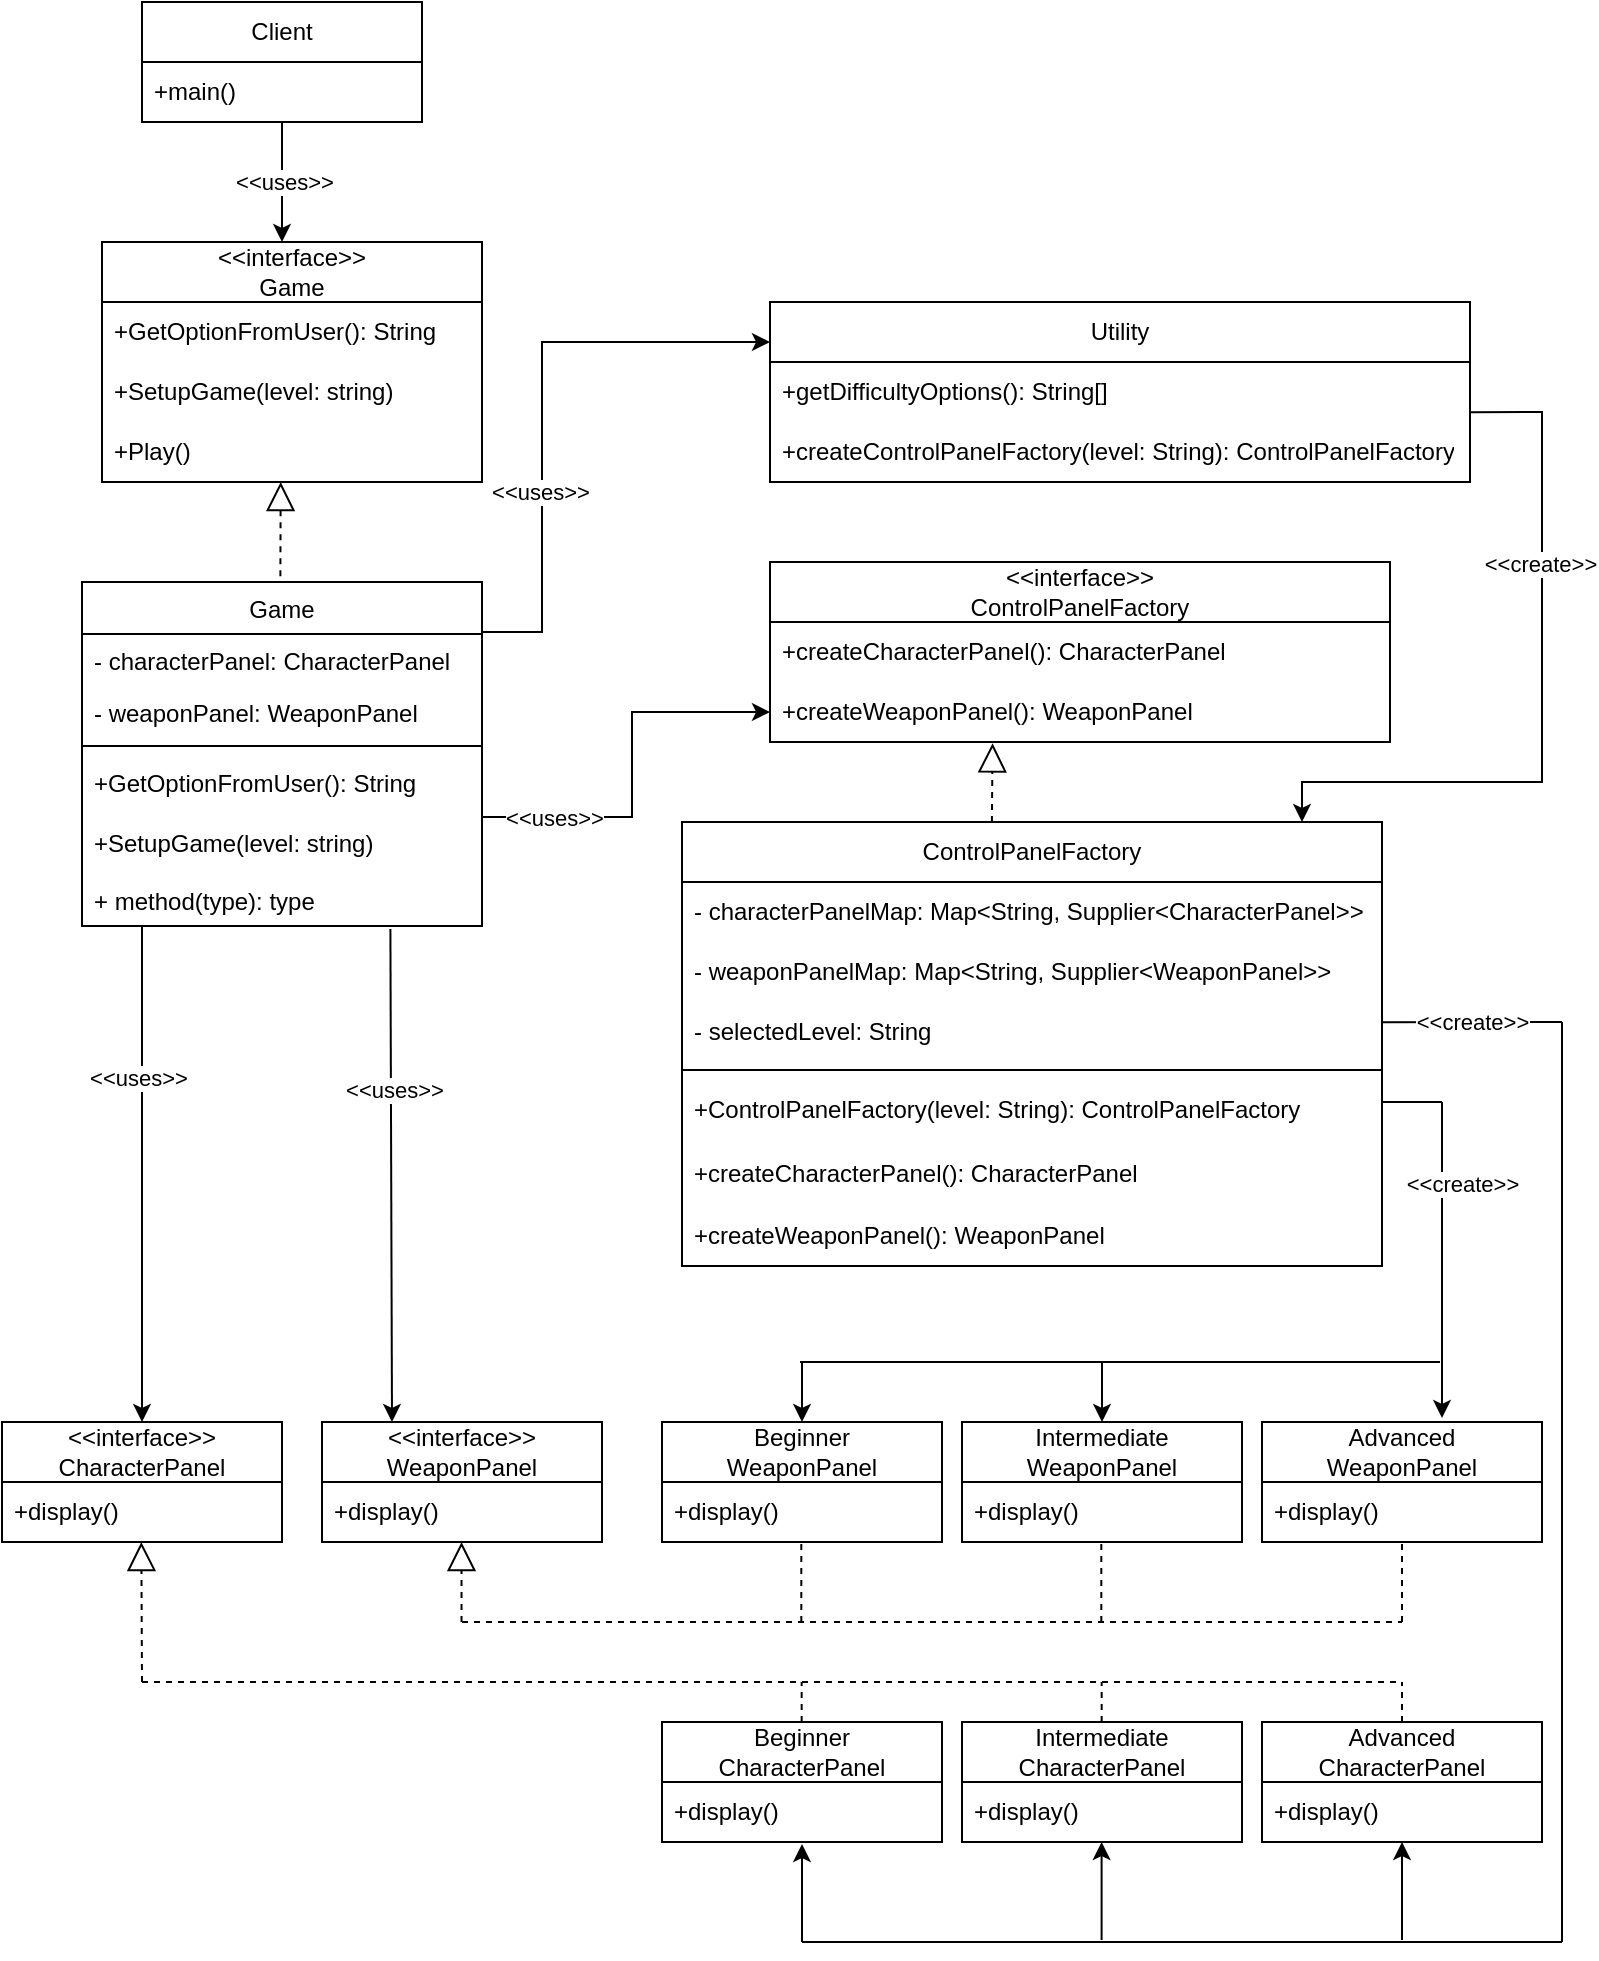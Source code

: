 <mxfile version="26.0.11">
  <diagram id="C5RBs43oDa-KdzZeNtuy" name="Page-1">
    <mxGraphModel dx="761" dy="757" grid="1" gridSize="10" guides="1" tooltips="1" connect="1" arrows="1" fold="1" page="1" pageScale="1" pageWidth="827" pageHeight="1169" math="0" shadow="0">
      <root>
        <mxCell id="WIyWlLk6GJQsqaUBKTNV-0" />
        <mxCell id="WIyWlLk6GJQsqaUBKTNV-1" parent="WIyWlLk6GJQsqaUBKTNV-0" />
        <mxCell id="McngEcx9FWwqstUlVT2f-10" style="edgeStyle=orthogonalEdgeStyle;rounded=0;orthogonalLoop=1;jettySize=auto;html=1;exitX=0.5;exitY=1;exitDx=0;exitDy=0;exitPerimeter=0;" edge="1" parent="WIyWlLk6GJQsqaUBKTNV-1">
          <mxGeometry relative="1" as="geometry">
            <mxPoint x="170" y="180" as="targetPoint" />
            <mxPoint x="170" y="120" as="sourcePoint" />
          </mxGeometry>
        </mxCell>
        <mxCell id="McngEcx9FWwqstUlVT2f-11" value="&amp;lt;&amp;lt;uses&amp;gt;&amp;gt;" style="edgeLabel;html=1;align=center;verticalAlign=middle;resizable=0;points=[];" vertex="1" connectable="0" parent="McngEcx9FWwqstUlVT2f-10">
          <mxGeometry x="0.004" y="1" relative="1" as="geometry">
            <mxPoint as="offset" />
          </mxGeometry>
        </mxCell>
        <mxCell id="McngEcx9FWwqstUlVT2f-4" value="&amp;lt;&amp;lt;interface&amp;gt;&amp;gt;&lt;div&gt;Game&lt;/div&gt;" style="swimlane;fontStyle=0;childLayout=stackLayout;horizontal=1;startSize=30;horizontalStack=0;resizeParent=1;resizeParentMax=0;resizeLast=0;collapsible=1;marginBottom=0;whiteSpace=wrap;html=1;" vertex="1" parent="WIyWlLk6GJQsqaUBKTNV-1">
          <mxGeometry x="80" y="180" width="190" height="120" as="geometry" />
        </mxCell>
        <mxCell id="McngEcx9FWwqstUlVT2f-6" value="+GetOptionFromUser(): String" style="text;strokeColor=none;fillColor=none;align=left;verticalAlign=middle;spacingLeft=4;spacingRight=4;overflow=hidden;points=[[0,0.5],[1,0.5]];portConstraint=eastwest;rotatable=0;whiteSpace=wrap;html=1;" vertex="1" parent="McngEcx9FWwqstUlVT2f-4">
          <mxGeometry y="30" width="190" height="30" as="geometry" />
        </mxCell>
        <mxCell id="McngEcx9FWwqstUlVT2f-5" value="+SetupGame(level: string)" style="text;strokeColor=none;fillColor=none;align=left;verticalAlign=middle;spacingLeft=4;spacingRight=4;overflow=hidden;points=[[0,0.5],[1,0.5]];portConstraint=eastwest;rotatable=0;whiteSpace=wrap;html=1;" vertex="1" parent="McngEcx9FWwqstUlVT2f-4">
          <mxGeometry y="60" width="190" height="30" as="geometry" />
        </mxCell>
        <mxCell id="McngEcx9FWwqstUlVT2f-7" value="+Play()" style="text;strokeColor=none;fillColor=none;align=left;verticalAlign=middle;spacingLeft=4;spacingRight=4;overflow=hidden;points=[[0,0.5],[1,0.5]];portConstraint=eastwest;rotatable=0;whiteSpace=wrap;html=1;" vertex="1" parent="McngEcx9FWwqstUlVT2f-4">
          <mxGeometry y="90" width="190" height="30" as="geometry" />
        </mxCell>
        <mxCell id="McngEcx9FWwqstUlVT2f-18" value="ControlPanelFactory" style="swimlane;fontStyle=0;childLayout=stackLayout;horizontal=1;startSize=30;horizontalStack=0;resizeParent=1;resizeParentMax=0;resizeLast=0;collapsible=1;marginBottom=0;whiteSpace=wrap;html=1;" vertex="1" parent="WIyWlLk6GJQsqaUBKTNV-1">
          <mxGeometry x="370" y="470" width="350" height="222" as="geometry" />
        </mxCell>
        <mxCell id="McngEcx9FWwqstUlVT2f-132" value="" style="endArrow=block;dashed=1;endFill=0;endSize=12;html=1;rounded=0;entryX=0.359;entryY=1.022;entryDx=0;entryDy=0;entryPerimeter=0;" edge="1" parent="McngEcx9FWwqstUlVT2f-18" target="McngEcx9FWwqstUlVT2f-124">
          <mxGeometry width="160" relative="1" as="geometry">
            <mxPoint x="154.95" as="sourcePoint" />
            <mxPoint x="205.05" y="13.33" as="targetPoint" />
          </mxGeometry>
        </mxCell>
        <mxCell id="McngEcx9FWwqstUlVT2f-162" value="- characterPanelMap: Map&amp;lt;String, Supplier&amp;lt;CharacterPanel&amp;gt;&amp;gt;" style="text;strokeColor=none;fillColor=none;align=left;verticalAlign=middle;spacingLeft=4;spacingRight=4;overflow=hidden;points=[[0,0.5],[1,0.5]];portConstraint=eastwest;rotatable=0;whiteSpace=wrap;html=1;" vertex="1" parent="McngEcx9FWwqstUlVT2f-18">
          <mxGeometry y="30" width="350" height="30" as="geometry" />
        </mxCell>
        <mxCell id="McngEcx9FWwqstUlVT2f-164" value="- weaponPanelMap: Map&amp;lt;String, Supplier&amp;lt;WeaponPanel&amp;gt;&amp;gt;" style="text;strokeColor=none;fillColor=none;align=left;verticalAlign=middle;spacingLeft=4;spacingRight=4;overflow=hidden;points=[[0,0.5],[1,0.5]];portConstraint=eastwest;rotatable=0;whiteSpace=wrap;html=1;" vertex="1" parent="McngEcx9FWwqstUlVT2f-18">
          <mxGeometry y="60" width="350" height="30" as="geometry" />
        </mxCell>
        <mxCell id="McngEcx9FWwqstUlVT2f-163" value="- selectedLevel: String" style="text;strokeColor=none;fillColor=none;align=left;verticalAlign=middle;spacingLeft=4;spacingRight=4;overflow=hidden;points=[[0,0.5],[1,0.5]];portConstraint=eastwest;rotatable=0;whiteSpace=wrap;html=1;" vertex="1" parent="McngEcx9FWwqstUlVT2f-18">
          <mxGeometry y="90" width="350" height="30" as="geometry" />
        </mxCell>
        <mxCell id="McngEcx9FWwqstUlVT2f-161" value="" style="line;strokeWidth=1;fillColor=none;align=left;verticalAlign=middle;spacingTop=-1;spacingLeft=3;spacingRight=3;rotatable=0;labelPosition=right;points=[];portConstraint=eastwest;strokeColor=inherit;" vertex="1" parent="McngEcx9FWwqstUlVT2f-18">
          <mxGeometry y="120" width="350" height="8" as="geometry" />
        </mxCell>
        <mxCell id="McngEcx9FWwqstUlVT2f-165" value="&lt;font style=&quot;font-size: 12px;&quot;&gt;+ControlPanelFactory(level: String): ControlPanelFactory&lt;/font&gt;" style="text;strokeColor=none;fillColor=none;align=left;verticalAlign=middle;spacingLeft=4;spacingRight=4;overflow=hidden;points=[[0,0.5],[1,0.5]];portConstraint=eastwest;rotatable=0;whiteSpace=wrap;html=1;" vertex="1" parent="McngEcx9FWwqstUlVT2f-18">
          <mxGeometry y="128" width="350" height="32" as="geometry" />
        </mxCell>
        <mxCell id="McngEcx9FWwqstUlVT2f-19" value="&lt;font style=&quot;font-size: 12px;&quot;&gt;+createCharacterPanel(): CharacterPanel&lt;/font&gt;" style="text;strokeColor=none;fillColor=none;align=left;verticalAlign=middle;spacingLeft=4;spacingRight=4;overflow=hidden;points=[[0,0.5],[1,0.5]];portConstraint=eastwest;rotatable=0;whiteSpace=wrap;html=1;" vertex="1" parent="McngEcx9FWwqstUlVT2f-18">
          <mxGeometry y="160" width="350" height="32" as="geometry" />
        </mxCell>
        <mxCell id="McngEcx9FWwqstUlVT2f-21" value="&lt;font style=&quot;font-size: 12px;&quot;&gt;+createWeaponPanel(): WeaponPanel&lt;/font&gt;" style="text;strokeColor=none;fillColor=none;align=left;verticalAlign=middle;spacingLeft=4;spacingRight=4;overflow=hidden;points=[[0,0.5],[1,0.5]];portConstraint=eastwest;rotatable=0;whiteSpace=wrap;html=1;" vertex="1" parent="McngEcx9FWwqstUlVT2f-18">
          <mxGeometry y="192" width="350" height="30" as="geometry" />
        </mxCell>
        <mxCell id="McngEcx9FWwqstUlVT2f-22" value="Utility" style="swimlane;fontStyle=0;childLayout=stackLayout;horizontal=1;startSize=30;horizontalStack=0;resizeParent=1;resizeParentMax=0;resizeLast=0;collapsible=1;marginBottom=0;whiteSpace=wrap;html=1;" vertex="1" parent="WIyWlLk6GJQsqaUBKTNV-1">
          <mxGeometry x="414" y="210" width="350" height="90" as="geometry" />
        </mxCell>
        <mxCell id="McngEcx9FWwqstUlVT2f-24" value="+getDifficultyOptions(): String[]" style="text;strokeColor=none;fillColor=none;align=left;verticalAlign=middle;spacingLeft=4;spacingRight=4;overflow=hidden;points=[[0,0.5],[1,0.5]];portConstraint=eastwest;rotatable=0;whiteSpace=wrap;html=1;" vertex="1" parent="McngEcx9FWwqstUlVT2f-22">
          <mxGeometry y="30" width="350" height="30" as="geometry" />
        </mxCell>
        <mxCell id="McngEcx9FWwqstUlVT2f-23" value="+createControlPanelFactory(level: String): ControlPanelFactory" style="text;strokeColor=none;fillColor=none;align=left;verticalAlign=middle;spacingLeft=4;spacingRight=4;overflow=hidden;points=[[0,0.5],[1,0.5]];portConstraint=eastwest;rotatable=0;whiteSpace=wrap;html=1;" vertex="1" parent="McngEcx9FWwqstUlVT2f-22">
          <mxGeometry y="60" width="350" height="30" as="geometry" />
        </mxCell>
        <mxCell id="McngEcx9FWwqstUlVT2f-35" value="&lt;div&gt;&amp;lt;&amp;lt;interface&amp;gt;&amp;gt;&lt;/div&gt;WeaponPanel" style="swimlane;fontStyle=0;childLayout=stackLayout;horizontal=1;startSize=30;horizontalStack=0;resizeParent=1;resizeParentMax=0;resizeLast=0;collapsible=1;marginBottom=0;whiteSpace=wrap;html=1;" vertex="1" parent="WIyWlLk6GJQsqaUBKTNV-1">
          <mxGeometry x="190" y="770" width="140" height="60" as="geometry" />
        </mxCell>
        <mxCell id="McngEcx9FWwqstUlVT2f-36" value="+display()" style="text;strokeColor=none;fillColor=none;align=left;verticalAlign=middle;spacingLeft=4;spacingRight=4;overflow=hidden;points=[[0,0.5],[1,0.5]];portConstraint=eastwest;rotatable=0;whiteSpace=wrap;html=1;" vertex="1" parent="McngEcx9FWwqstUlVT2f-35">
          <mxGeometry y="30" width="140" height="30" as="geometry" />
        </mxCell>
        <mxCell id="McngEcx9FWwqstUlVT2f-51" value="&lt;div&gt;Beginner&lt;/div&gt;&lt;div&gt;CharacterPanel&lt;/div&gt;" style="swimlane;fontStyle=0;childLayout=stackLayout;horizontal=1;startSize=30;horizontalStack=0;resizeParent=1;resizeParentMax=0;resizeLast=0;collapsible=1;marginBottom=0;whiteSpace=wrap;html=1;" vertex="1" parent="WIyWlLk6GJQsqaUBKTNV-1">
          <mxGeometry x="360" y="920" width="140" height="60" as="geometry" />
        </mxCell>
        <mxCell id="McngEcx9FWwqstUlVT2f-52" value="+display()" style="text;strokeColor=none;fillColor=none;align=left;verticalAlign=middle;spacingLeft=4;spacingRight=4;overflow=hidden;points=[[0,0.5],[1,0.5]];portConstraint=eastwest;rotatable=0;whiteSpace=wrap;html=1;" vertex="1" parent="McngEcx9FWwqstUlVT2f-51">
          <mxGeometry y="30" width="140" height="30" as="geometry" />
        </mxCell>
        <mxCell id="McngEcx9FWwqstUlVT2f-53" value="&lt;div&gt;Intermediate&lt;/div&gt;&lt;div&gt;CharacterPanel&lt;/div&gt;" style="swimlane;fontStyle=0;childLayout=stackLayout;horizontal=1;startSize=30;horizontalStack=0;resizeParent=1;resizeParentMax=0;resizeLast=0;collapsible=1;marginBottom=0;whiteSpace=wrap;html=1;" vertex="1" parent="WIyWlLk6GJQsqaUBKTNV-1">
          <mxGeometry x="510" y="920" width="140" height="60" as="geometry" />
        </mxCell>
        <mxCell id="McngEcx9FWwqstUlVT2f-54" value="+display()" style="text;strokeColor=none;fillColor=none;align=left;verticalAlign=middle;spacingLeft=4;spacingRight=4;overflow=hidden;points=[[0,0.5],[1,0.5]];portConstraint=eastwest;rotatable=0;whiteSpace=wrap;html=1;" vertex="1" parent="McngEcx9FWwqstUlVT2f-53">
          <mxGeometry y="30" width="140" height="30" as="geometry" />
        </mxCell>
        <mxCell id="McngEcx9FWwqstUlVT2f-56" value="&lt;div&gt;Advanced&lt;/div&gt;&lt;div&gt;CharacterPanel&lt;/div&gt;" style="swimlane;fontStyle=0;childLayout=stackLayout;horizontal=1;startSize=30;horizontalStack=0;resizeParent=1;resizeParentMax=0;resizeLast=0;collapsible=1;marginBottom=0;whiteSpace=wrap;html=1;" vertex="1" parent="WIyWlLk6GJQsqaUBKTNV-1">
          <mxGeometry x="660" y="920" width="140" height="60" as="geometry" />
        </mxCell>
        <mxCell id="McngEcx9FWwqstUlVT2f-57" value="+display()" style="text;strokeColor=none;fillColor=none;align=left;verticalAlign=middle;spacingLeft=4;spacingRight=4;overflow=hidden;points=[[0,0.5],[1,0.5]];portConstraint=eastwest;rotatable=0;whiteSpace=wrap;html=1;" vertex="1" parent="McngEcx9FWwqstUlVT2f-56">
          <mxGeometry y="30" width="140" height="30" as="geometry" />
        </mxCell>
        <mxCell id="McngEcx9FWwqstUlVT2f-58" value="&lt;div&gt;Beginner&lt;/div&gt;&lt;div&gt;WeaponPanel&lt;/div&gt;" style="swimlane;fontStyle=0;childLayout=stackLayout;horizontal=1;startSize=30;horizontalStack=0;resizeParent=1;resizeParentMax=0;resizeLast=0;collapsible=1;marginBottom=0;whiteSpace=wrap;html=1;" vertex="1" parent="WIyWlLk6GJQsqaUBKTNV-1">
          <mxGeometry x="360" y="770" width="140" height="60" as="geometry" />
        </mxCell>
        <mxCell id="McngEcx9FWwqstUlVT2f-59" value="+display()" style="text;strokeColor=none;fillColor=none;align=left;verticalAlign=middle;spacingLeft=4;spacingRight=4;overflow=hidden;points=[[0,0.5],[1,0.5]];portConstraint=eastwest;rotatable=0;whiteSpace=wrap;html=1;" vertex="1" parent="McngEcx9FWwqstUlVT2f-58">
          <mxGeometry y="30" width="140" height="30" as="geometry" />
        </mxCell>
        <mxCell id="McngEcx9FWwqstUlVT2f-60" value="&lt;div&gt;Intermediate&lt;/div&gt;&lt;div&gt;WeaponPanel&lt;/div&gt;" style="swimlane;fontStyle=0;childLayout=stackLayout;horizontal=1;startSize=30;horizontalStack=0;resizeParent=1;resizeParentMax=0;resizeLast=0;collapsible=1;marginBottom=0;whiteSpace=wrap;html=1;" vertex="1" parent="WIyWlLk6GJQsqaUBKTNV-1">
          <mxGeometry x="510" y="770" width="140" height="60" as="geometry" />
        </mxCell>
        <mxCell id="McngEcx9FWwqstUlVT2f-61" value="+display()" style="text;strokeColor=none;fillColor=none;align=left;verticalAlign=middle;spacingLeft=4;spacingRight=4;overflow=hidden;points=[[0,0.5],[1,0.5]];portConstraint=eastwest;rotatable=0;whiteSpace=wrap;html=1;" vertex="1" parent="McngEcx9FWwqstUlVT2f-60">
          <mxGeometry y="30" width="140" height="30" as="geometry" />
        </mxCell>
        <mxCell id="McngEcx9FWwqstUlVT2f-62" value="&lt;div&gt;Advanced&lt;/div&gt;&lt;div&gt;WeaponPanel&lt;/div&gt;" style="swimlane;fontStyle=0;childLayout=stackLayout;horizontal=1;startSize=30;horizontalStack=0;resizeParent=1;resizeParentMax=0;resizeLast=0;collapsible=1;marginBottom=0;whiteSpace=wrap;html=1;" vertex="1" parent="WIyWlLk6GJQsqaUBKTNV-1">
          <mxGeometry x="660" y="770" width="140" height="60" as="geometry" />
        </mxCell>
        <mxCell id="McngEcx9FWwqstUlVT2f-63" value="+display()" style="text;strokeColor=none;fillColor=none;align=left;verticalAlign=middle;spacingLeft=4;spacingRight=4;overflow=hidden;points=[[0,0.5],[1,0.5]];portConstraint=eastwest;rotatable=0;whiteSpace=wrap;html=1;" vertex="1" parent="McngEcx9FWwqstUlVT2f-62">
          <mxGeometry y="30" width="140" height="30" as="geometry" />
        </mxCell>
        <mxCell id="McngEcx9FWwqstUlVT2f-31" value="&lt;div&gt;&amp;lt;&amp;lt;interface&amp;gt;&amp;gt;&lt;/div&gt;CharacterPanel" style="swimlane;fontStyle=0;childLayout=stackLayout;horizontal=1;startSize=30;horizontalStack=0;resizeParent=1;resizeParentMax=0;resizeLast=0;collapsible=1;marginBottom=0;whiteSpace=wrap;html=1;" vertex="1" parent="WIyWlLk6GJQsqaUBKTNV-1">
          <mxGeometry x="30" y="770" width="140" height="60" as="geometry" />
        </mxCell>
        <mxCell id="McngEcx9FWwqstUlVT2f-32" value="+display()" style="text;strokeColor=none;fillColor=none;align=left;verticalAlign=middle;spacingLeft=4;spacingRight=4;overflow=hidden;points=[[0,0.5],[1,0.5]];portConstraint=eastwest;rotatable=0;whiteSpace=wrap;html=1;" vertex="1" parent="McngEcx9FWwqstUlVT2f-31">
          <mxGeometry y="30" width="140" height="30" as="geometry" />
        </mxCell>
        <mxCell id="McngEcx9FWwqstUlVT2f-93" value="" style="endArrow=block;dashed=1;endFill=0;endSize=12;html=1;rounded=0;" edge="1" parent="WIyWlLk6GJQsqaUBKTNV-1">
          <mxGeometry width="160" relative="1" as="geometry">
            <mxPoint x="259.76" y="870" as="sourcePoint" />
            <mxPoint x="259.76" y="830" as="targetPoint" />
          </mxGeometry>
        </mxCell>
        <mxCell id="McngEcx9FWwqstUlVT2f-94" value="" style="endArrow=none;dashed=1;html=1;rounded=0;" edge="1" parent="WIyWlLk6GJQsqaUBKTNV-1">
          <mxGeometry width="50" height="50" relative="1" as="geometry">
            <mxPoint x="260" y="870" as="sourcePoint" />
            <mxPoint x="730" y="870" as="targetPoint" />
          </mxGeometry>
        </mxCell>
        <mxCell id="McngEcx9FWwqstUlVT2f-95" value="" style="endArrow=none;dashed=1;html=1;rounded=0;" edge="1" parent="WIyWlLk6GJQsqaUBKTNV-1">
          <mxGeometry width="50" height="50" relative="1" as="geometry">
            <mxPoint x="730" y="870" as="sourcePoint" />
            <mxPoint x="730" y="830" as="targetPoint" />
          </mxGeometry>
        </mxCell>
        <mxCell id="McngEcx9FWwqstUlVT2f-96" value="" style="endArrow=none;dashed=1;html=1;rounded=0;" edge="1" parent="WIyWlLk6GJQsqaUBKTNV-1">
          <mxGeometry width="50" height="50" relative="1" as="geometry">
            <mxPoint x="579.66" y="870" as="sourcePoint" />
            <mxPoint x="579.66" y="830" as="targetPoint" />
          </mxGeometry>
        </mxCell>
        <mxCell id="McngEcx9FWwqstUlVT2f-97" value="" style="endArrow=none;dashed=1;html=1;rounded=0;" edge="1" parent="WIyWlLk6GJQsqaUBKTNV-1">
          <mxGeometry width="50" height="50" relative="1" as="geometry">
            <mxPoint x="429.66" y="870" as="sourcePoint" />
            <mxPoint x="429.66" y="830" as="targetPoint" />
          </mxGeometry>
        </mxCell>
        <mxCell id="McngEcx9FWwqstUlVT2f-98" value="" style="endArrow=block;dashed=1;endFill=0;endSize=12;html=1;rounded=0;" edge="1" parent="WIyWlLk6GJQsqaUBKTNV-1">
          <mxGeometry width="160" relative="1" as="geometry">
            <mxPoint x="100" y="900" as="sourcePoint" />
            <mxPoint x="99.66" y="830" as="targetPoint" />
          </mxGeometry>
        </mxCell>
        <mxCell id="McngEcx9FWwqstUlVT2f-99" value="" style="endArrow=none;dashed=1;html=1;rounded=0;" edge="1" parent="WIyWlLk6GJQsqaUBKTNV-1">
          <mxGeometry width="50" height="50" relative="1" as="geometry">
            <mxPoint x="100" y="900" as="sourcePoint" />
            <mxPoint x="730" y="900" as="targetPoint" />
          </mxGeometry>
        </mxCell>
        <mxCell id="McngEcx9FWwqstUlVT2f-100" value="" style="endArrow=none;dashed=1;html=1;rounded=0;exitX=0.5;exitY=0;exitDx=0;exitDy=0;" edge="1" parent="WIyWlLk6GJQsqaUBKTNV-1" source="McngEcx9FWwqstUlVT2f-56">
          <mxGeometry width="50" height="50" relative="1" as="geometry">
            <mxPoint x="680" y="950" as="sourcePoint" />
            <mxPoint x="730" y="900" as="targetPoint" />
          </mxGeometry>
        </mxCell>
        <mxCell id="McngEcx9FWwqstUlVT2f-101" value="" style="endArrow=none;dashed=1;html=1;rounded=0;exitX=0.5;exitY=0;exitDx=0;exitDy=0;" edge="1" parent="WIyWlLk6GJQsqaUBKTNV-1">
          <mxGeometry width="50" height="50" relative="1" as="geometry">
            <mxPoint x="579.83" y="920" as="sourcePoint" />
            <mxPoint x="579.83" y="900" as="targetPoint" />
          </mxGeometry>
        </mxCell>
        <mxCell id="McngEcx9FWwqstUlVT2f-102" value="" style="endArrow=none;dashed=1;html=1;rounded=0;exitX=0.5;exitY=0;exitDx=0;exitDy=0;" edge="1" parent="WIyWlLk6GJQsqaUBKTNV-1">
          <mxGeometry width="50" height="50" relative="1" as="geometry">
            <mxPoint x="429.83" y="920" as="sourcePoint" />
            <mxPoint x="429.83" y="900" as="targetPoint" />
          </mxGeometry>
        </mxCell>
        <mxCell id="McngEcx9FWwqstUlVT2f-107" value="" style="endArrow=block;dashed=1;endFill=0;endSize=12;html=1;rounded=0;entryX=0.422;entryY=1.061;entryDx=0;entryDy=0;entryPerimeter=0;" edge="1" parent="WIyWlLk6GJQsqaUBKTNV-1">
          <mxGeometry width="160" relative="1" as="geometry">
            <mxPoint x="169.17" y="353.17" as="sourcePoint" />
            <mxPoint x="169.35" y="300.0" as="targetPoint" />
          </mxGeometry>
        </mxCell>
        <mxCell id="McngEcx9FWwqstUlVT2f-108" value="" style="endArrow=none;html=1;rounded=0;" edge="1" parent="WIyWlLk6GJQsqaUBKTNV-1">
          <mxGeometry width="50" height="50" relative="1" as="geometry">
            <mxPoint x="810" y="1030" as="sourcePoint" />
            <mxPoint x="810" y="570" as="targetPoint" />
          </mxGeometry>
        </mxCell>
        <mxCell id="McngEcx9FWwqstUlVT2f-109" value="" style="endArrow=none;html=1;rounded=0;" edge="1" parent="WIyWlLk6GJQsqaUBKTNV-1">
          <mxGeometry width="50" height="50" relative="1" as="geometry">
            <mxPoint x="430" y="1030" as="sourcePoint" />
            <mxPoint x="810" y="1030" as="targetPoint" />
          </mxGeometry>
        </mxCell>
        <mxCell id="McngEcx9FWwqstUlVT2f-110" value="" style="endArrow=none;html=1;rounded=0;" edge="1" parent="WIyWlLk6GJQsqaUBKTNV-1">
          <mxGeometry width="50" height="50" relative="1" as="geometry">
            <mxPoint x="429" y="740" as="sourcePoint" />
            <mxPoint x="749" y="740" as="targetPoint" />
          </mxGeometry>
        </mxCell>
        <mxCell id="McngEcx9FWwqstUlVT2f-111" value="" style="endArrow=classic;html=1;rounded=0;entryX=0.5;entryY=0;entryDx=0;entryDy=0;" edge="1" parent="WIyWlLk6GJQsqaUBKTNV-1" target="McngEcx9FWwqstUlVT2f-58">
          <mxGeometry width="50" height="50" relative="1" as="geometry">
            <mxPoint x="430" y="740" as="sourcePoint" />
            <mxPoint x="480" y="670" as="targetPoint" />
          </mxGeometry>
        </mxCell>
        <mxCell id="McngEcx9FWwqstUlVT2f-112" value="" style="endArrow=classic;html=1;rounded=0;entryX=0.5;entryY=0;entryDx=0;entryDy=0;" edge="1" parent="WIyWlLk6GJQsqaUBKTNV-1" target="McngEcx9FWwqstUlVT2f-60">
          <mxGeometry width="50" height="50" relative="1" as="geometry">
            <mxPoint x="580" y="740" as="sourcePoint" />
            <mxPoint x="630" y="670" as="targetPoint" />
          </mxGeometry>
        </mxCell>
        <mxCell id="McngEcx9FWwqstUlVT2f-113" value="" style="endArrow=classic;html=1;rounded=0;" edge="1" parent="WIyWlLk6GJQsqaUBKTNV-1">
          <mxGeometry width="50" height="50" relative="1" as="geometry">
            <mxPoint x="750" y="610" as="sourcePoint" />
            <mxPoint x="750" y="768" as="targetPoint" />
          </mxGeometry>
        </mxCell>
        <mxCell id="McngEcx9FWwqstUlVT2f-115" value="&amp;lt;&amp;lt;create&amp;gt;&amp;gt;" style="edgeLabel;html=1;align=center;verticalAlign=middle;resizable=0;points=[];" vertex="1" connectable="0" parent="McngEcx9FWwqstUlVT2f-113">
          <mxGeometry x="-0.483" y="-3" relative="1" as="geometry">
            <mxPoint x="13" as="offset" />
          </mxGeometry>
        </mxCell>
        <mxCell id="McngEcx9FWwqstUlVT2f-114" value="" style="endArrow=none;html=1;rounded=0;" edge="1" parent="WIyWlLk6GJQsqaUBKTNV-1">
          <mxGeometry width="50" height="50" relative="1" as="geometry">
            <mxPoint x="720" y="610" as="sourcePoint" />
            <mxPoint x="750" y="610" as="targetPoint" />
          </mxGeometry>
        </mxCell>
        <mxCell id="McngEcx9FWwqstUlVT2f-116" value="" style="endArrow=none;html=1;rounded=0;exitX=1;exitY=0.339;exitDx=0;exitDy=0;exitPerimeter=0;" edge="1" parent="WIyWlLk6GJQsqaUBKTNV-1" source="McngEcx9FWwqstUlVT2f-163">
          <mxGeometry width="50" height="50" relative="1" as="geometry">
            <mxPoint x="760" y="620" as="sourcePoint" />
            <mxPoint x="810" y="570" as="targetPoint" />
          </mxGeometry>
        </mxCell>
        <mxCell id="McngEcx9FWwqstUlVT2f-118" value="&amp;lt;&amp;lt;create&amp;gt;&amp;gt;" style="edgeLabel;html=1;align=center;verticalAlign=middle;resizable=0;points=[];" vertex="1" connectable="0" parent="McngEcx9FWwqstUlVT2f-116">
          <mxGeometry x="-0.003" relative="1" as="geometry">
            <mxPoint as="offset" />
          </mxGeometry>
        </mxCell>
        <mxCell id="McngEcx9FWwqstUlVT2f-119" value="" style="endArrow=classic;html=1;rounded=0;" edge="1" parent="WIyWlLk6GJQsqaUBKTNV-1">
          <mxGeometry width="50" height="50" relative="1" as="geometry">
            <mxPoint x="430" y="1030" as="sourcePoint" />
            <mxPoint x="430" y="981" as="targetPoint" />
          </mxGeometry>
        </mxCell>
        <mxCell id="McngEcx9FWwqstUlVT2f-120" value="" style="endArrow=classic;html=1;rounded=0;" edge="1" parent="WIyWlLk6GJQsqaUBKTNV-1">
          <mxGeometry width="50" height="50" relative="1" as="geometry">
            <mxPoint x="579.8" y="1029" as="sourcePoint" />
            <mxPoint x="579.8" y="980" as="targetPoint" />
          </mxGeometry>
        </mxCell>
        <mxCell id="McngEcx9FWwqstUlVT2f-121" value="" style="endArrow=classic;html=1;rounded=0;" edge="1" parent="WIyWlLk6GJQsqaUBKTNV-1">
          <mxGeometry width="50" height="50" relative="1" as="geometry">
            <mxPoint x="730" y="1029" as="sourcePoint" />
            <mxPoint x="730" y="980" as="targetPoint" />
          </mxGeometry>
        </mxCell>
        <mxCell id="McngEcx9FWwqstUlVT2f-122" value="&lt;div&gt;&amp;lt;&amp;lt;interface&amp;gt;&amp;gt;&lt;/div&gt;ControlPanelFactory" style="swimlane;fontStyle=0;childLayout=stackLayout;horizontal=1;startSize=30;horizontalStack=0;resizeParent=1;resizeParentMax=0;resizeLast=0;collapsible=1;marginBottom=0;whiteSpace=wrap;html=1;" vertex="1" parent="WIyWlLk6GJQsqaUBKTNV-1">
          <mxGeometry x="414" y="340" width="310" height="90" as="geometry" />
        </mxCell>
        <mxCell id="McngEcx9FWwqstUlVT2f-123" value="+createCharacterPanel(): CharacterPanel" style="text;strokeColor=none;fillColor=none;align=left;verticalAlign=middle;spacingLeft=4;spacingRight=4;overflow=hidden;points=[[0,0.5],[1,0.5]];portConstraint=eastwest;rotatable=0;whiteSpace=wrap;html=1;" vertex="1" parent="McngEcx9FWwqstUlVT2f-122">
          <mxGeometry y="30" width="310" height="30" as="geometry" />
        </mxCell>
        <mxCell id="McngEcx9FWwqstUlVT2f-124" value="+createWeaponPanel(): WeaponPanel" style="text;strokeColor=none;fillColor=none;align=left;verticalAlign=middle;spacingLeft=4;spacingRight=4;overflow=hidden;points=[[0,0.5],[1,0.5]];portConstraint=eastwest;rotatable=0;whiteSpace=wrap;html=1;" vertex="1" parent="McngEcx9FWwqstUlVT2f-122">
          <mxGeometry y="60" width="310" height="30" as="geometry" />
        </mxCell>
        <mxCell id="McngEcx9FWwqstUlVT2f-125" value="" style="endArrow=classic;html=1;rounded=0;exitX=1;exitY=0.838;exitDx=0;exitDy=0;exitPerimeter=0;" edge="1" parent="WIyWlLk6GJQsqaUBKTNV-1" source="McngEcx9FWwqstUlVT2f-24">
          <mxGeometry width="50" height="50" relative="1" as="geometry">
            <mxPoint x="784" y="265" as="sourcePoint" />
            <mxPoint x="680" y="470" as="targetPoint" />
            <Array as="points">
              <mxPoint x="800" y="265" />
              <mxPoint x="800" y="330" />
              <mxPoint x="800" y="450" />
              <mxPoint x="680" y="450" />
            </Array>
          </mxGeometry>
        </mxCell>
        <mxCell id="McngEcx9FWwqstUlVT2f-126" value="&amp;lt;&amp;lt;create&amp;gt;&amp;gt;" style="edgeLabel;html=1;align=center;verticalAlign=middle;resizable=0;points=[];" vertex="1" connectable="0" parent="McngEcx9FWwqstUlVT2f-125">
          <mxGeometry x="-0.379" y="-1" relative="1" as="geometry">
            <mxPoint as="offset" />
          </mxGeometry>
        </mxCell>
        <mxCell id="McngEcx9FWwqstUlVT2f-127" value="" style="endArrow=classic;html=1;rounded=0;entryX=0;entryY=0.5;entryDx=0;entryDy=0;" edge="1" parent="WIyWlLk6GJQsqaUBKTNV-1">
          <mxGeometry width="50" height="50" relative="1" as="geometry">
            <mxPoint x="265" y="375" as="sourcePoint" />
            <mxPoint x="414" y="230.0" as="targetPoint" />
            <Array as="points">
              <mxPoint x="300" y="375" />
              <mxPoint x="300" y="230" />
            </Array>
          </mxGeometry>
        </mxCell>
        <mxCell id="McngEcx9FWwqstUlVT2f-128" value="&amp;lt;&amp;lt;uses&amp;gt;&amp;gt;" style="edgeLabel;html=1;align=center;verticalAlign=middle;resizable=0;points=[];" vertex="1" connectable="0" parent="McngEcx9FWwqstUlVT2f-127">
          <mxGeometry x="-0.281" y="1" relative="1" as="geometry">
            <mxPoint as="offset" />
          </mxGeometry>
        </mxCell>
        <mxCell id="McngEcx9FWwqstUlVT2f-129" value="" style="endArrow=classic;html=1;rounded=0;entryX=0;entryY=0.5;entryDx=0;entryDy=0;" edge="1" parent="WIyWlLk6GJQsqaUBKTNV-1" target="McngEcx9FWwqstUlVT2f-124">
          <mxGeometry width="50" height="50" relative="1" as="geometry">
            <mxPoint x="270" y="467.5" as="sourcePoint" />
            <mxPoint x="419" y="430" as="targetPoint" />
            <Array as="points">
              <mxPoint x="345" y="467.5" />
              <mxPoint x="345" y="415" />
            </Array>
          </mxGeometry>
        </mxCell>
        <mxCell id="McngEcx9FWwqstUlVT2f-131" value="&amp;lt;&amp;lt;uses&amp;gt;&amp;gt;" style="edgeLabel;html=1;align=center;verticalAlign=middle;resizable=0;points=[];" vertex="1" connectable="0" parent="McngEcx9FWwqstUlVT2f-129">
          <mxGeometry x="-0.634" relative="1" as="geometry">
            <mxPoint as="offset" />
          </mxGeometry>
        </mxCell>
        <mxCell id="McngEcx9FWwqstUlVT2f-138" value="Client" style="swimlane;fontStyle=0;childLayout=stackLayout;horizontal=1;startSize=30;horizontalStack=0;resizeParent=1;resizeParentMax=0;resizeLast=0;collapsible=1;marginBottom=0;whiteSpace=wrap;html=1;" vertex="1" parent="WIyWlLk6GJQsqaUBKTNV-1">
          <mxGeometry x="100" y="60" width="140" height="60" as="geometry" />
        </mxCell>
        <mxCell id="McngEcx9FWwqstUlVT2f-139" value="+main()" style="text;strokeColor=none;fillColor=none;align=left;verticalAlign=middle;spacingLeft=4;spacingRight=4;overflow=hidden;points=[[0,0.5],[1,0.5]];portConstraint=eastwest;rotatable=0;whiteSpace=wrap;html=1;" vertex="1" parent="McngEcx9FWwqstUlVT2f-138">
          <mxGeometry y="30" width="140" height="30" as="geometry" />
        </mxCell>
        <mxCell id="McngEcx9FWwqstUlVT2f-147" value="&lt;span style=&quot;font-weight: normal;&quot;&gt;Game&lt;/span&gt;" style="swimlane;fontStyle=1;align=center;verticalAlign=top;childLayout=stackLayout;horizontal=1;startSize=26;horizontalStack=0;resizeParent=1;resizeParentMax=0;resizeLast=0;collapsible=1;marginBottom=0;whiteSpace=wrap;html=1;" vertex="1" parent="WIyWlLk6GJQsqaUBKTNV-1">
          <mxGeometry x="70" y="350" width="200" height="172" as="geometry" />
        </mxCell>
        <mxCell id="McngEcx9FWwqstUlVT2f-148" value="- characterPanel: CharacterPanel" style="text;strokeColor=none;fillColor=none;align=left;verticalAlign=top;spacingLeft=4;spacingRight=4;overflow=hidden;rotatable=0;points=[[0,0.5],[1,0.5]];portConstraint=eastwest;whiteSpace=wrap;html=1;" vertex="1" parent="McngEcx9FWwqstUlVT2f-147">
          <mxGeometry y="26" width="200" height="26" as="geometry" />
        </mxCell>
        <mxCell id="McngEcx9FWwqstUlVT2f-152" value="- weaponPanel: WeaponPanel" style="text;strokeColor=none;fillColor=none;align=left;verticalAlign=top;spacingLeft=4;spacingRight=4;overflow=hidden;rotatable=0;points=[[0,0.5],[1,0.5]];portConstraint=eastwest;whiteSpace=wrap;html=1;" vertex="1" parent="McngEcx9FWwqstUlVT2f-147">
          <mxGeometry y="52" width="200" height="26" as="geometry" />
        </mxCell>
        <mxCell id="McngEcx9FWwqstUlVT2f-153" value="" style="line;strokeWidth=1;fillColor=none;align=left;verticalAlign=middle;spacingTop=-1;spacingLeft=3;spacingRight=3;rotatable=0;labelPosition=right;points=[];portConstraint=eastwest;strokeColor=inherit;" vertex="1" parent="McngEcx9FWwqstUlVT2f-147">
          <mxGeometry y="78" width="200" height="8" as="geometry" />
        </mxCell>
        <mxCell id="McngEcx9FWwqstUlVT2f-154" value="+GetOptionFromUser(): String" style="text;strokeColor=none;fillColor=none;align=left;verticalAlign=middle;spacingLeft=4;spacingRight=4;overflow=hidden;points=[[0,0.5],[1,0.5]];portConstraint=eastwest;rotatable=0;whiteSpace=wrap;html=1;" vertex="1" parent="McngEcx9FWwqstUlVT2f-147">
          <mxGeometry y="86" width="200" height="30" as="geometry" />
        </mxCell>
        <mxCell id="McngEcx9FWwqstUlVT2f-157" value="" style="endArrow=classic;html=1;rounded=0;" edge="1" parent="McngEcx9FWwqstUlVT2f-147" target="McngEcx9FWwqstUlVT2f-31">
          <mxGeometry width="50" height="50" relative="1" as="geometry">
            <mxPoint x="30" y="172" as="sourcePoint" />
            <mxPoint x="80" y="122" as="targetPoint" />
          </mxGeometry>
        </mxCell>
        <mxCell id="McngEcx9FWwqstUlVT2f-160" value="&amp;lt;&amp;lt;uses&amp;gt;&amp;gt;" style="edgeLabel;html=1;align=center;verticalAlign=middle;resizable=0;points=[];" vertex="1" connectable="0" parent="McngEcx9FWwqstUlVT2f-157">
          <mxGeometry x="-0.39" y="-2" relative="1" as="geometry">
            <mxPoint as="offset" />
          </mxGeometry>
        </mxCell>
        <mxCell id="McngEcx9FWwqstUlVT2f-155" value="+SetupGame(level: string)" style="text;strokeColor=none;fillColor=none;align=left;verticalAlign=middle;spacingLeft=4;spacingRight=4;overflow=hidden;points=[[0,0.5],[1,0.5]];portConstraint=eastwest;rotatable=0;whiteSpace=wrap;html=1;" vertex="1" parent="McngEcx9FWwqstUlVT2f-147">
          <mxGeometry y="116" width="200" height="30" as="geometry" />
        </mxCell>
        <mxCell id="McngEcx9FWwqstUlVT2f-150" value="+ method(type): type" style="text;strokeColor=none;fillColor=none;align=left;verticalAlign=top;spacingLeft=4;spacingRight=4;overflow=hidden;rotatable=0;points=[[0,0.5],[1,0.5]];portConstraint=eastwest;whiteSpace=wrap;html=1;" vertex="1" parent="McngEcx9FWwqstUlVT2f-147">
          <mxGeometry y="146" width="200" height="26" as="geometry" />
        </mxCell>
        <mxCell id="McngEcx9FWwqstUlVT2f-158" value="" style="endArrow=classic;html=1;rounded=0;entryX=0.25;entryY=0;entryDx=0;entryDy=0;exitX=0.771;exitY=1.058;exitDx=0;exitDy=0;exitPerimeter=0;" edge="1" parent="WIyWlLk6GJQsqaUBKTNV-1" source="McngEcx9FWwqstUlVT2f-150" target="McngEcx9FWwqstUlVT2f-35">
          <mxGeometry width="50" height="50" relative="1" as="geometry">
            <mxPoint x="220" y="522" as="sourcePoint" />
            <mxPoint x="270" y="472" as="targetPoint" />
          </mxGeometry>
        </mxCell>
        <mxCell id="McngEcx9FWwqstUlVT2f-159" value="&amp;lt;&amp;lt;uses&amp;gt;&amp;gt;" style="edgeLabel;html=1;align=center;verticalAlign=middle;resizable=0;points=[];" vertex="1" connectable="0" parent="McngEcx9FWwqstUlVT2f-158">
          <mxGeometry x="-0.348" y="1" relative="1" as="geometry">
            <mxPoint as="offset" />
          </mxGeometry>
        </mxCell>
      </root>
    </mxGraphModel>
  </diagram>
</mxfile>
